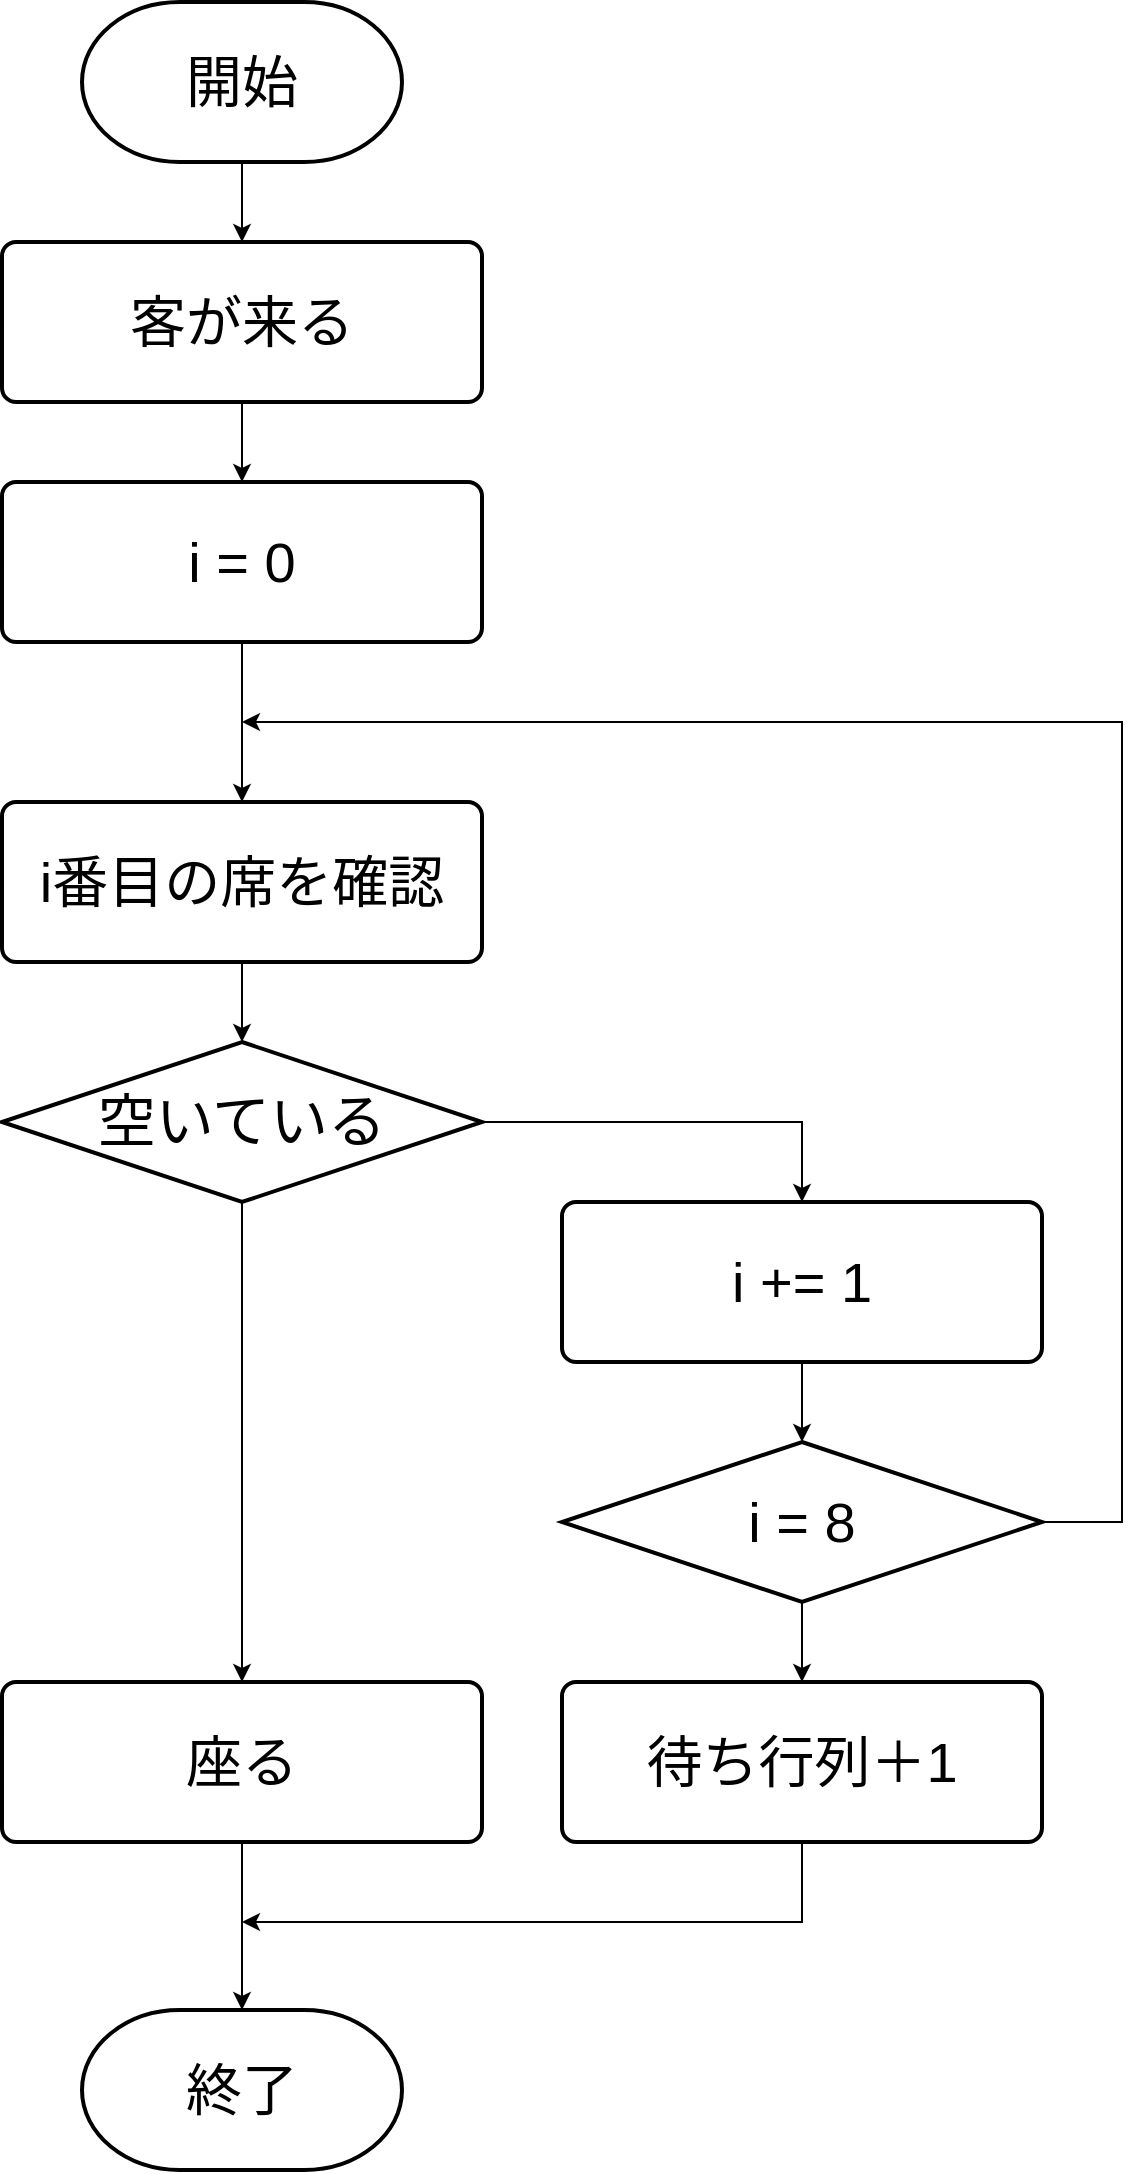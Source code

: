 <mxfile version="10.7.5" type="device"><diagram id="iRhnk2q7QsG-Qp5nVj1C" name="ページ1"><mxGraphModel dx="2525" dy="1375" grid="1" gridSize="10" guides="1" tooltips="1" connect="1" arrows="1" fold="1" page="1" pageScale="1" pageWidth="1169" pageHeight="1654" math="0" shadow="0"><root><mxCell id="0"/><mxCell id="1" parent="0"/><mxCell id="bjyockhW1qH7kZZgVRXL-8" style="edgeStyle=orthogonalEdgeStyle;rounded=0;orthogonalLoop=1;jettySize=auto;html=1;exitX=0.5;exitY=1;exitDx=0;exitDy=0;exitPerimeter=0;entryX=0.5;entryY=0;entryDx=0;entryDy=0;" edge="1" parent="1" source="bjyockhW1qH7kZZgVRXL-9" target="bjyockhW1qH7kZZgVRXL-11"><mxGeometry relative="1" as="geometry"/></mxCell><mxCell id="bjyockhW1qH7kZZgVRXL-9" value="&lt;font style=&quot;font-size: 28px&quot;&gt;開始&lt;/font&gt;" style="strokeWidth=2;html=1;shape=mxgraph.flowchart.terminator;whiteSpace=wrap;" vertex="1" parent="1"><mxGeometry x="360" y="280" width="160" height="80" as="geometry"/></mxCell><mxCell id="bjyockhW1qH7kZZgVRXL-27" style="edgeStyle=orthogonalEdgeStyle;rounded=0;orthogonalLoop=1;jettySize=auto;html=1;exitX=0.5;exitY=1;exitDx=0;exitDy=0;entryX=0.5;entryY=0;entryDx=0;entryDy=0;" edge="1" parent="1" source="bjyockhW1qH7kZZgVRXL-11" target="bjyockhW1qH7kZZgVRXL-21"><mxGeometry relative="1" as="geometry"/></mxCell><mxCell id="bjyockhW1qH7kZZgVRXL-11" value="&lt;font style=&quot;font-size: 28px&quot;&gt;客が来る&lt;/font&gt;" style="rounded=1;whiteSpace=wrap;html=1;absoluteArcSize=1;arcSize=14;strokeWidth=2;" vertex="1" parent="1"><mxGeometry x="320" y="400" width="240" height="80" as="geometry"/></mxCell><mxCell id="bjyockhW1qH7kZZgVRXL-13" value="&lt;font style=&quot;font-size: 28px&quot;&gt;終了&lt;br&gt;&lt;/font&gt;" style="strokeWidth=2;html=1;shape=mxgraph.flowchart.terminator;whiteSpace=wrap;" vertex="1" parent="1"><mxGeometry x="360" y="1284" width="160" height="80" as="geometry"/></mxCell><mxCell id="bjyockhW1qH7kZZgVRXL-40" style="edgeStyle=orthogonalEdgeStyle;rounded=0;orthogonalLoop=1;jettySize=auto;html=1;exitX=0.5;exitY=1;exitDx=0;exitDy=0;entryX=0.5;entryY=0;entryDx=0;entryDy=0;entryPerimeter=0;" edge="1" parent="1" source="bjyockhW1qH7kZZgVRXL-14" target="bjyockhW1qH7kZZgVRXL-36"><mxGeometry relative="1" as="geometry"/></mxCell><mxCell id="bjyockhW1qH7kZZgVRXL-14" value="&lt;span style=&quot;font-size: 28px&quot;&gt;i番目の席を確認&lt;/span&gt;" style="rounded=1;whiteSpace=wrap;html=1;absoluteArcSize=1;arcSize=14;strokeWidth=2;" vertex="1" parent="1"><mxGeometry x="320" y="680" width="240" height="80" as="geometry"/></mxCell><mxCell id="bjyockhW1qH7kZZgVRXL-20" style="edgeStyle=orthogonalEdgeStyle;rounded=0;orthogonalLoop=1;jettySize=auto;html=1;exitX=0.5;exitY=1;exitDx=0;exitDy=0;entryX=0.5;entryY=0;entryDx=0;entryDy=0;entryPerimeter=0;" edge="1" parent="1" source="bjyockhW1qH7kZZgVRXL-16" target="bjyockhW1qH7kZZgVRXL-13"><mxGeometry relative="1" as="geometry"/></mxCell><mxCell id="bjyockhW1qH7kZZgVRXL-16" value="&lt;span style=&quot;font-size: 28px&quot;&gt;座る&lt;/span&gt;&lt;br&gt;" style="rounded=1;whiteSpace=wrap;html=1;absoluteArcSize=1;arcSize=14;strokeWidth=2;" vertex="1" parent="1"><mxGeometry x="320" y="1120" width="240" height="80" as="geometry"/></mxCell><mxCell id="bjyockhW1qH7kZZgVRXL-22" style="edgeStyle=orthogonalEdgeStyle;rounded=0;orthogonalLoop=1;jettySize=auto;html=1;exitX=0.5;exitY=1;exitDx=0;exitDy=0;entryX=0.5;entryY=0;entryDx=0;entryDy=0;" edge="1" parent="1" source="bjyockhW1qH7kZZgVRXL-21" target="bjyockhW1qH7kZZgVRXL-14"><mxGeometry relative="1" as="geometry"/></mxCell><mxCell id="bjyockhW1qH7kZZgVRXL-21" value="&lt;span style=&quot;font-size: 28px&quot;&gt;i = 0&lt;/span&gt;" style="rounded=1;whiteSpace=wrap;html=1;absoluteArcSize=1;arcSize=14;strokeWidth=2;" vertex="1" parent="1"><mxGeometry x="320" y="520" width="240" height="80" as="geometry"/></mxCell><mxCell id="bjyockhW1qH7kZZgVRXL-47" style="edgeStyle=orthogonalEdgeStyle;rounded=0;orthogonalLoop=1;jettySize=auto;html=1;exitX=0.5;exitY=1;exitDx=0;exitDy=0;" edge="1" parent="1" source="bjyockhW1qH7kZZgVRXL-24"><mxGeometry relative="1" as="geometry"><mxPoint x="440" y="1240" as="targetPoint"/><Array as="points"><mxPoint x="720" y="1240"/><mxPoint x="440" y="1240"/></Array></mxGeometry></mxCell><mxCell id="bjyockhW1qH7kZZgVRXL-24" value="&lt;span style=&quot;font-size: 28px&quot;&gt;待ち行列＋1&lt;/span&gt;" style="rounded=1;whiteSpace=wrap;html=1;absoluteArcSize=1;arcSize=14;strokeWidth=2;" vertex="1" parent="1"><mxGeometry x="600" y="1120" width="240" height="80" as="geometry"/></mxCell><mxCell id="bjyockhW1qH7kZZgVRXL-37" style="edgeStyle=orthogonalEdgeStyle;rounded=0;orthogonalLoop=1;jettySize=auto;html=1;exitX=1;exitY=0.5;exitDx=0;exitDy=0;exitPerimeter=0;entryX=0.5;entryY=0;entryDx=0;entryDy=0;" edge="1" parent="1" source="bjyockhW1qH7kZZgVRXL-36" target="bjyockhW1qH7kZZgVRXL-42"><mxGeometry relative="1" as="geometry"><mxPoint x="600" y="804" as="targetPoint"/></mxGeometry></mxCell><mxCell id="bjyockhW1qH7kZZgVRXL-38" style="edgeStyle=orthogonalEdgeStyle;rounded=0;orthogonalLoop=1;jettySize=auto;html=1;exitX=0.5;exitY=1;exitDx=0;exitDy=0;exitPerimeter=0;entryX=0.5;entryY=0;entryDx=0;entryDy=0;" edge="1" parent="1" source="bjyockhW1qH7kZZgVRXL-36" target="bjyockhW1qH7kZZgVRXL-16"><mxGeometry relative="1" as="geometry"/></mxCell><mxCell id="bjyockhW1qH7kZZgVRXL-36" value="&lt;font style=&quot;font-size: 29px&quot;&gt;空いている&lt;/font&gt;" style="strokeWidth=2;html=1;shape=mxgraph.flowchart.decision;whiteSpace=wrap;" vertex="1" parent="1"><mxGeometry x="320" y="800" width="240" height="80" as="geometry"/></mxCell><mxCell id="bjyockhW1qH7kZZgVRXL-44" style="edgeStyle=orthogonalEdgeStyle;rounded=0;orthogonalLoop=1;jettySize=auto;html=1;exitX=1;exitY=0.5;exitDx=0;exitDy=0;exitPerimeter=0;" edge="1" parent="1" source="bjyockhW1qH7kZZgVRXL-41"><mxGeometry relative="1" as="geometry"><mxPoint x="440" y="640" as="targetPoint"/><Array as="points"><mxPoint x="880" y="1040"/><mxPoint x="880" y="640"/></Array></mxGeometry></mxCell><mxCell id="bjyockhW1qH7kZZgVRXL-45" style="edgeStyle=orthogonalEdgeStyle;rounded=0;orthogonalLoop=1;jettySize=auto;html=1;exitX=0.5;exitY=1;exitDx=0;exitDy=0;exitPerimeter=0;entryX=0.5;entryY=0;entryDx=0;entryDy=0;" edge="1" parent="1" source="bjyockhW1qH7kZZgVRXL-41" target="bjyockhW1qH7kZZgVRXL-24"><mxGeometry relative="1" as="geometry"/></mxCell><mxCell id="bjyockhW1qH7kZZgVRXL-41" value="&lt;font style=&quot;font-size: 28px&quot;&gt;i = 8&lt;/font&gt;" style="strokeWidth=2;html=1;shape=mxgraph.flowchart.decision;whiteSpace=wrap;" vertex="1" parent="1"><mxGeometry x="600" y="1000" width="240" height="80" as="geometry"/></mxCell><mxCell id="bjyockhW1qH7kZZgVRXL-43" style="edgeStyle=orthogonalEdgeStyle;rounded=0;orthogonalLoop=1;jettySize=auto;html=1;exitX=0.5;exitY=1;exitDx=0;exitDy=0;entryX=0.5;entryY=0;entryDx=0;entryDy=0;entryPerimeter=0;" edge="1" parent="1" source="bjyockhW1qH7kZZgVRXL-42" target="bjyockhW1qH7kZZgVRXL-41"><mxGeometry relative="1" as="geometry"/></mxCell><mxCell id="bjyockhW1qH7kZZgVRXL-42" value="&lt;span style=&quot;font-size: 28px&quot;&gt;i += 1&lt;/span&gt;" style="rounded=1;whiteSpace=wrap;html=1;absoluteArcSize=1;arcSize=14;strokeWidth=2;" vertex="1" parent="1"><mxGeometry x="600" y="880" width="240" height="80" as="geometry"/></mxCell></root></mxGraphModel></diagram></mxfile>